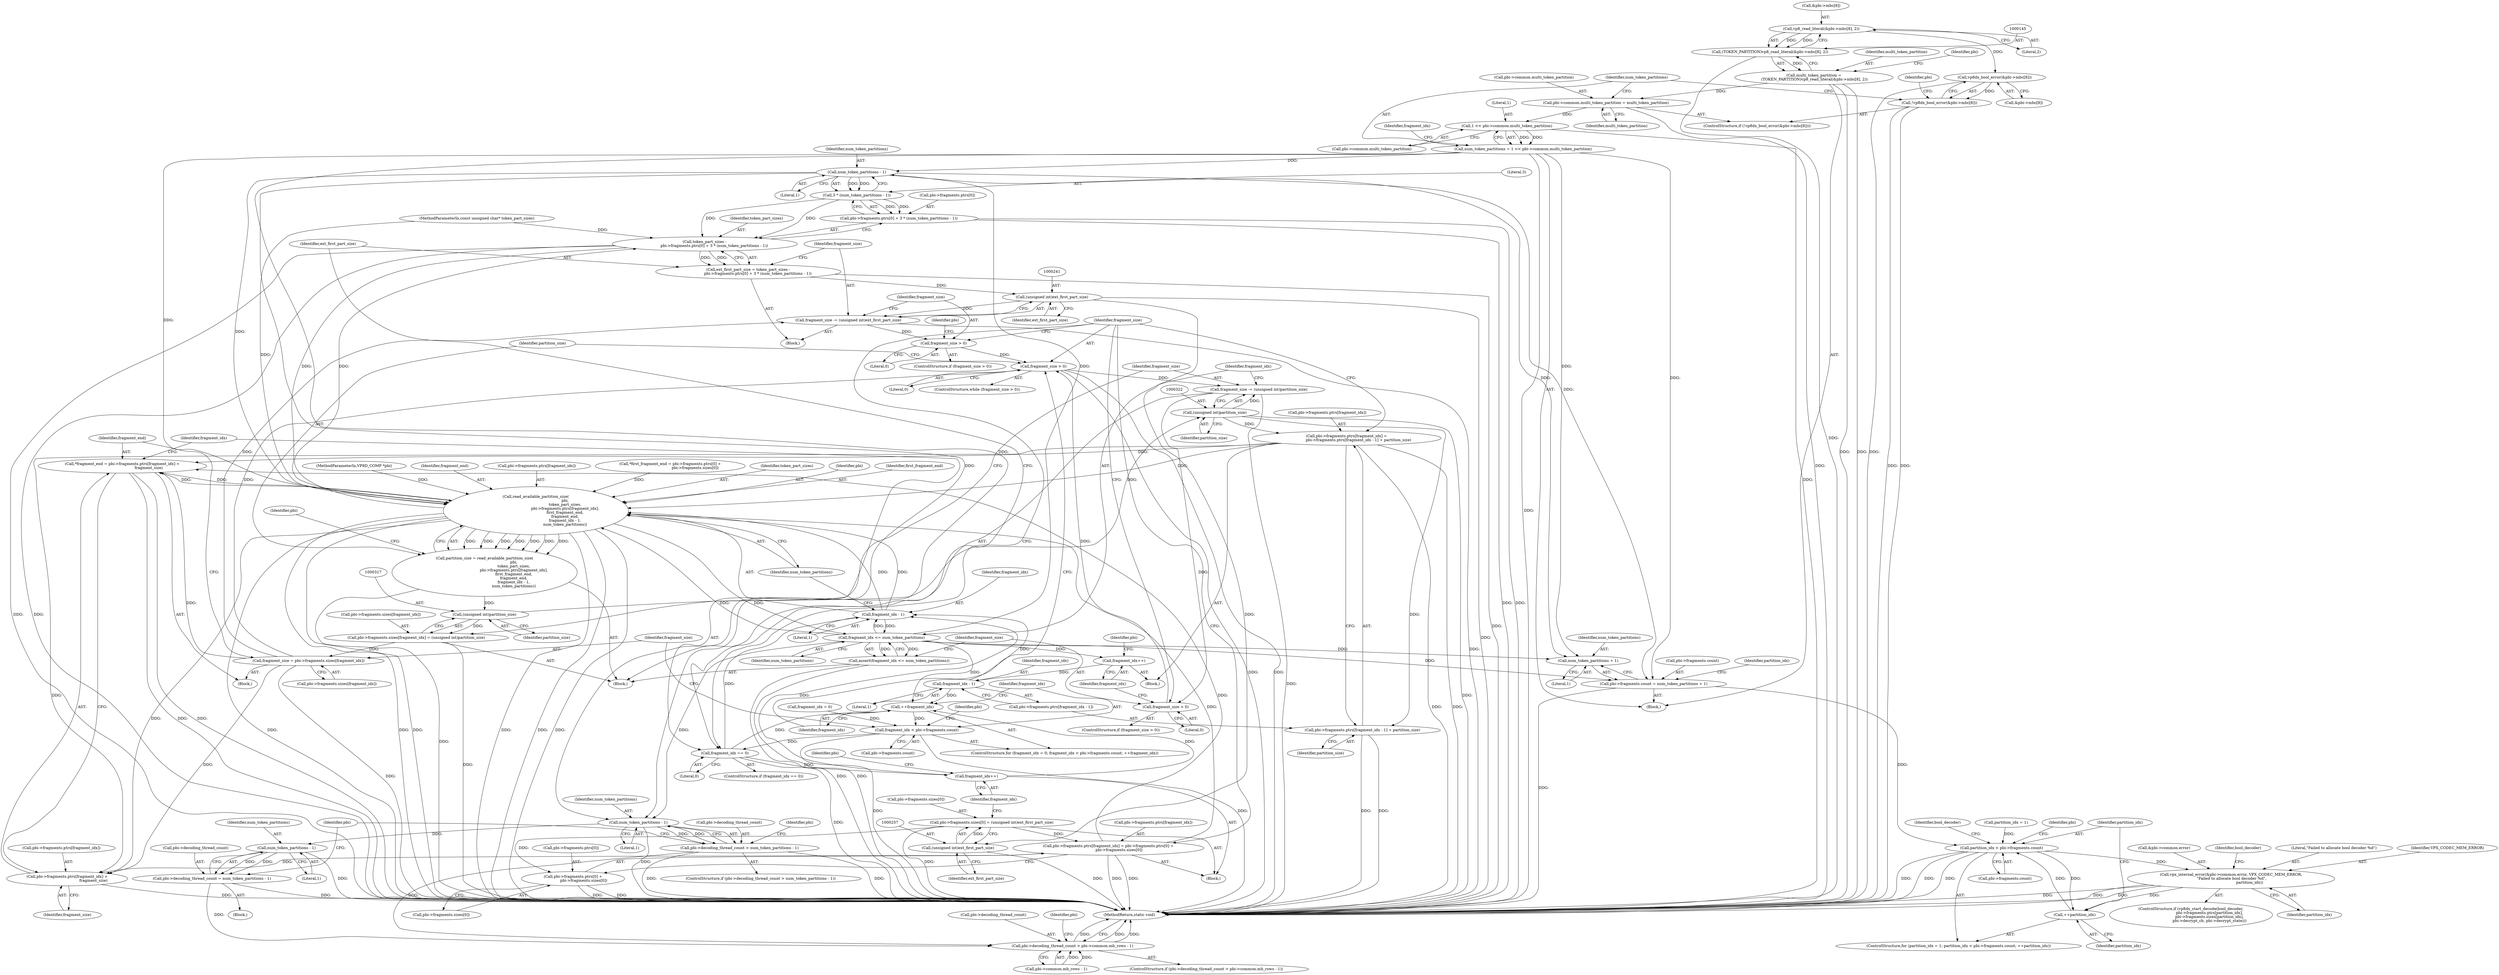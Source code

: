 digraph "0_Android_6886e8e0a9db2dbad723dc37a548233e004b33bc@API" {
"1000146" [label="(Call,vp8_read_literal(&pbi->mbc[8], 2))"];
"1000144" [label="(Call,(TOKEN_PARTITION)vp8_read_literal(&pbi->mbc[8], 2))"];
"1000142" [label="(Call,multi_token_partition =\n (TOKEN_PARTITION)vp8_read_literal(&pbi->mbc[8], 2))"];
"1000163" [label="(Call,pbi->common.multi_token_partition = multi_token_partition)"];
"1000172" [label="(Call,1 << pbi->common.multi_token_partition)"];
"1000170" [label="(Call,num_token_partitions = 1 << pbi->common.multi_token_partition)"];
"1000235" [label="(Call,num_token_partitions - 1)"];
"1000233" [label="(Call,3 * (num_token_partitions - 1))"];
"1000223" [label="(Call,token_part_sizes -\n                pbi->fragments.ptrs[0] + 3 * (num_token_partitions - 1))"];
"1000221" [label="(Call,ext_first_part_size = token_part_sizes -\n                pbi->fragments.ptrs[0] + 3 * (num_token_partitions - 1))"];
"1000240" [label="(Call,(unsigned int)ext_first_part_size)"];
"1000238" [label="(Call,fragment_size -= (unsigned int)ext_first_part_size)"];
"1000244" [label="(Call,fragment_size > 0)"];
"1000285" [label="(Call,fragment_size > 0)"];
"1000319" [label="(Call,fragment_size -= (unsigned int)partition_size)"];
"1000329" [label="(Call,fragment_size > 0)"];
"1000256" [label="(Call,(unsigned int)ext_first_part_size)"];
"1000248" [label="(Call,pbi->fragments.sizes[0] = (unsigned int)ext_first_part_size)"];
"1000261" [label="(Call,pbi->fragments.ptrs[fragment_idx] = pbi->fragments.ptrs[0] +\n                  pbi->fragments.sizes[0])"];
"1000204" [label="(Call,*fragment_end = pbi->fragments.ptrs[fragment_idx] +\n                                            fragment_size)"];
"1000292" [label="(Call,read_available_partition_size(\n                                                 pbi,\n                                                 token_part_sizes,\n                                                 pbi->fragments.ptrs[fragment_idx],\n                                                 first_fragment_end,\n                                                 fragment_end,\n                                                 fragment_idx - 1,\n                                                 num_token_partitions))"];
"1000206" [label="(Call,pbi->fragments.ptrs[fragment_idx] +\n                                            fragment_size)"];
"1000290" [label="(Call,partition_size = read_available_partition_size(\n                                                 pbi,\n                                                 token_part_sizes,\n                                                 pbi->fragments.ptrs[fragment_idx],\n                                                 first_fragment_end,\n                                                 fragment_end,\n                                                 fragment_idx - 1,\n                                                 num_token_partitions))"];
"1000316" [label="(Call,(unsigned int)partition_size)"];
"1000308" [label="(Call,pbi->fragments.sizes[fragment_idx] = (unsigned int)partition_size)"];
"1000194" [label="(Call,fragment_size = pbi->fragments.sizes[fragment_idx])"];
"1000321" [label="(Call,(unsigned int)partition_size)"];
"1000335" [label="(Call,pbi->fragments.ptrs[fragment_idx] =\n                    pbi->fragments.ptrs[fragment_idx - 1] + partition_size)"];
"1000343" [label="(Call,pbi->fragments.ptrs[fragment_idx - 1] + partition_size)"];
"1000325" [label="(Call,fragment_idx <= num_token_partitions)"];
"1000190" [label="(Call,++fragment_idx)"];
"1000183" [label="(Call,fragment_idx < pbi->fragments.count)"];
"1000216" [label="(Call,fragment_idx == 0)"];
"1000259" [label="(Call,fragment_idx++)"];
"1000304" [label="(Call,fragment_idx - 1)"];
"1000324" [label="(Call,assert(fragment_idx <= num_token_partitions))"];
"1000333" [label="(Call,fragment_idx++)"];
"1000350" [label="(Call,fragment_idx - 1)"];
"1000354" [label="(Call,pbi->fragments.count = num_token_partitions + 1)"];
"1000367" [label="(Call,partition_idx < pbi->fragments.count)"];
"1000374" [label="(Call,++partition_idx)"];
"1000400" [label="(Call,vpx_internal_error(&pbi->common.error, VPX_CODEC_MEM_ERROR,\n \"Failed to allocate bool decoder %d\",\n                               partition_idx))"];
"1000360" [label="(Call,num_token_partitions + 1)"];
"1000417" [label="(Call,num_token_partitions - 1)"];
"1000413" [label="(Call,pbi->decoding_thread_count > num_token_partitions - 1)"];
"1000429" [label="(Call,pbi->decoding_thread_count > pbi->common.mb_rows - 1)"];
"1000425" [label="(Call,num_token_partitions - 1)"];
"1000421" [label="(Call,pbi->decoding_thread_count = num_token_partitions - 1)"];
"1000269" [label="(Call,pbi->fragments.ptrs[0] +\n                  pbi->fragments.sizes[0])"];
"1000225" [label="(Call,pbi->fragments.ptrs[0] + 3 * (num_token_partitions - 1))"];
"1000156" [label="(Call,vp8dx_bool_error(&pbi->mbc[8]))"];
"1000155" [label="(Call,!vp8dx_bool_error(&pbi->mbc[8]))"];
"1000246" [label="(Literal,0)"];
"1000244" [label="(Call,fragment_size > 0)"];
"1000334" [label="(Identifier,fragment_idx)"];
"1000354" [label="(Call,pbi->fragments.count = num_token_partitions + 1)"];
"1000249" [label="(Call,pbi->fragments.sizes[0])"];
"1000195" [label="(Identifier,fragment_size)"];
"1000180" [label="(Call,fragment_idx = 0)"];
"1000142" [label="(Call,multi_token_partition =\n (TOKEN_PARTITION)vp8_read_literal(&pbi->mbc[8], 2))"];
"1000409" [label="(Identifier,partition_idx)"];
"1000363" [label="(ControlStructure,for (partition_idx = 1; partition_idx < pbi->fragments.count; ++partition_idx))"];
"1000452" [label="(MethodReturn,static void)"];
"1000153" [label="(Literal,2)"];
"1000330" [label="(Identifier,fragment_size)"];
"1000235" [label="(Call,num_token_partitions - 1)"];
"1000155" [label="(Call,!vp8dx_bool_error(&pbi->mbc[8]))"];
"1000258" [label="(Identifier,ext_first_part_size)"];
"1000422" [label="(Call,pbi->decoding_thread_count)"];
"1000411" [label="(Identifier,bool_decoder)"];
"1000192" [label="(Block,)"];
"1000239" [label="(Identifier,fragment_size)"];
"1000216" [label="(Call,fragment_idx == 0)"];
"1000351" [label="(Identifier,fragment_idx)"];
"1000169" [label="(Identifier,multi_token_partition)"];
"1000331" [label="(Literal,0)"];
"1000413" [label="(Call,pbi->decoding_thread_count > num_token_partitions - 1)"];
"1000379" [label="(Identifier,bool_decoder)"];
"1000364" [label="(Call,partition_idx = 1)"];
"1000427" [label="(Literal,1)"];
"1000368" [label="(Identifier,partition_idx)"];
"1000318" [label="(Identifier,partition_size)"];
"1000236" [label="(Identifier,num_token_partitions)"];
"1000328" [label="(ControlStructure,if (fragment_size > 0))"];
"1000217" [label="(Identifier,fragment_idx)"];
"1000277" [label="(Call,pbi->fragments.sizes[0])"];
"1000166" [label="(Identifier,pbi)"];
"1000181" [label="(Identifier,fragment_idx)"];
"1000335" [label="(Call,pbi->fragments.ptrs[fragment_idx] =\n                    pbi->fragments.ptrs[fragment_idx - 1] + partition_size)"];
"1000302" [label="(Identifier,first_fragment_end)"];
"1000194" [label="(Call,fragment_size = pbi->fragments.sizes[fragment_idx])"];
"1000350" [label="(Call,fragment_idx - 1)"];
"1000400" [label="(Call,vpx_internal_error(&pbi->common.error, VPX_CODEC_MEM_ERROR,\n \"Failed to allocate bool decoder %d\",\n                               partition_idx))"];
"1000226" [label="(Call,pbi->fragments.ptrs[0])"];
"1000320" [label="(Identifier,fragment_size)"];
"1000344" [label="(Call,pbi->fragments.ptrs[fragment_idx - 1])"];
"1000259" [label="(Call,fragment_idx++)"];
"1000183" [label="(Call,fragment_idx < pbi->fragments.count)"];
"1000156" [label="(Call,vp8dx_bool_error(&pbi->mbc[8]))"];
"1000417" [label="(Call,num_token_partitions - 1)"];
"1000242" [label="(Identifier,ext_first_part_size)"];
"1000108" [label="(MethodParameterIn,VP8D_COMP *pbi)"];
"1000163" [label="(Call,pbi->common.multi_token_partition = multi_token_partition)"];
"1000265" [label="(Identifier,pbi)"];
"1000408" [label="(Literal,\"Failed to allocate bool decoder %d\")"];
"1000375" [label="(Identifier,partition_idx)"];
"1000261" [label="(Call,pbi->fragments.ptrs[fragment_idx] = pbi->fragments.ptrs[0] +\n                  pbi->fragments.sizes[0])"];
"1000325" [label="(Call,fragment_idx <= num_token_partitions)"];
"1000312" [label="(Identifier,pbi)"];
"1000284" [label="(ControlStructure,while (fragment_size > 0))"];
"1000233" [label="(Call,3 * (num_token_partitions - 1))"];
"1000219" [label="(Block,)"];
"1000147" [label="(Call,&pbi->mbc[8])"];
"1000240" [label="(Call,(unsigned int)ext_first_part_size)"];
"1000185" [label="(Call,pbi->fragments.count)"];
"1000222" [label="(Identifier,ext_first_part_size)"];
"1000415" [label="(Identifier,pbi)"];
"1000260" [label="(Identifier,fragment_idx)"];
"1000252" [label="(Identifier,pbi)"];
"1000431" [label="(Identifier,pbi)"];
"1000305" [label="(Identifier,fragment_idx)"];
"1000207" [label="(Call,pbi->fragments.ptrs[fragment_idx])"];
"1000238" [label="(Call,fragment_size -= (unsigned int)ext_first_part_size)"];
"1000324" [label="(Call,assert(fragment_idx <= num_token_partitions))"];
"1000303" [label="(Identifier,fragment_end)"];
"1000214" [label="(Identifier,fragment_size)"];
"1000204" [label="(Call,*fragment_end = pbi->fragments.ptrs[fragment_idx] +\n                                            fragment_size)"];
"1000285" [label="(Call,fragment_size > 0)"];
"1000234" [label="(Literal,3)"];
"1000269" [label="(Call,pbi->fragments.ptrs[0] +\n                  pbi->fragments.sizes[0])"];
"1000191" [label="(Identifier,fragment_idx)"];
"1000295" [label="(Call,pbi->fragments.ptrs[fragment_idx])"];
"1000430" [label="(Call,pbi->decoding_thread_count)"];
"1000171" [label="(Identifier,num_token_partitions)"];
"1000256" [label="(Call,(unsigned int)ext_first_part_size)"];
"1000352" [label="(Literal,1)"];
"1000143" [label="(Identifier,multi_token_partition)"];
"1000262" [label="(Call,pbi->fragments.ptrs[fragment_idx])"];
"1000426" [label="(Identifier,num_token_partitions)"];
"1000327" [label="(Identifier,num_token_partitions)"];
"1000365" [label="(Identifier,partition_idx)"];
"1000336" [label="(Call,pbi->fragments.ptrs[fragment_idx])"];
"1000154" [label="(ControlStructure,if (!vp8dx_bool_error(&pbi->mbc[8])))"];
"1000362" [label="(Literal,1)"];
"1000237" [label="(Literal,1)"];
"1000323" [label="(Identifier,partition_size)"];
"1000110" [label="(Block,)"];
"1000353" [label="(Identifier,partition_size)"];
"1000443" [label="(Identifier,pbi)"];
"1000412" [label="(ControlStructure,if (pbi->decoding_thread_count > num_token_partitions - 1))"];
"1000173" [label="(Literal,1)"];
"1000170" [label="(Call,num_token_partitions = 1 << pbi->common.multi_token_partition)"];
"1000374" [label="(Call,++partition_idx)"];
"1000270" [label="(Call,pbi->fragments.ptrs[0])"];
"1000223" [label="(Call,token_part_sizes -\n                pbi->fragments.ptrs[0] + 3 * (num_token_partitions - 1))"];
"1000308" [label="(Call,pbi->fragments.sizes[fragment_idx] = (unsigned int)partition_size)"];
"1000421" [label="(Call,pbi->decoding_thread_count = num_token_partitions - 1)"];
"1000206" [label="(Call,pbi->fragments.ptrs[fragment_idx] +\n                                            fragment_size)"];
"1000164" [label="(Call,pbi->common.multi_token_partition)"];
"1000357" [label="(Identifier,pbi)"];
"1000309" [label="(Call,pbi->fragments.sizes[fragment_idx])"];
"1000287" [label="(Literal,0)"];
"1000425" [label="(Call,num_token_partitions - 1)"];
"1000339" [label="(Identifier,pbi)"];
"1000407" [label="(Identifier,VPX_CODEC_MEM_ERROR)"];
"1000367" [label="(Call,partition_idx < pbi->fragments.count)"];
"1000326" [label="(Identifier,fragment_idx)"];
"1000414" [label="(Call,pbi->decoding_thread_count)"];
"1000196" [label="(Call,pbi->fragments.sizes[fragment_idx])"];
"1000433" [label="(Call,pbi->common.mb_rows - 1)"];
"1000225" [label="(Call,pbi->fragments.ptrs[0] + 3 * (num_token_partitions - 1))"];
"1000304" [label="(Call,fragment_idx - 1)"];
"1000333" [label="(Call,fragment_idx++)"];
"1000329" [label="(Call,fragment_size > 0)"];
"1000248" [label="(Call,pbi->fragments.sizes[0] = (unsigned int)ext_first_part_size)"];
"1000360" [label="(Call,num_token_partitions + 1)"];
"1000307" [label="(Identifier,num_token_partitions)"];
"1000286" [label="(Identifier,fragment_size)"];
"1000146" [label="(Call,vp8_read_literal(&pbi->mbc[8], 2))"];
"1000243" [label="(ControlStructure,if (fragment_size > 0))"];
"1000291" [label="(Identifier,partition_size)"];
"1000361" [label="(Identifier,num_token_partitions)"];
"1000109" [label="(MethodParameterIn,const unsigned char* token_part_sizes)"];
"1000190" [label="(Call,++fragment_idx)"];
"1000428" [label="(ControlStructure,if (pbi->decoding_thread_count > pbi->common.mb_rows - 1))"];
"1000124" [label="(Call,*first_fragment_end = pbi->fragments.ptrs[0] +\n                                          pbi->fragments.sizes[0])"];
"1000144" [label="(Call,(TOKEN_PARTITION)vp8_read_literal(&pbi->mbc[8], 2))"];
"1000369" [label="(Call,pbi->fragments.count)"];
"1000157" [label="(Call,&pbi->mbc[8])"];
"1000321" [label="(Call,(unsigned int)partition_size)"];
"1000294" [label="(Identifier,token_part_sizes)"];
"1000316" [label="(Call,(unsigned int)partition_size)"];
"1000319" [label="(Call,fragment_size -= (unsigned int)partition_size)"];
"1000332" [label="(Block,)"];
"1000160" [label="(Identifier,pbi)"];
"1000174" [label="(Call,pbi->common.multi_token_partition)"];
"1000355" [label="(Call,pbi->fragments.count)"];
"1000377" [label="(ControlStructure,if (vp8dx_start_decode(bool_decoder,\n                               pbi->fragments.ptrs[partition_idx],\n                               pbi->fragments.sizes[partition_idx],\n                               pbi->decrypt_cb, pbi->decrypt_state)))"];
"1000290" [label="(Call,partition_size = read_available_partition_size(\n                                                 pbi,\n                                                 token_part_sizes,\n                                                 pbi->fragments.ptrs[fragment_idx],\n                                                 first_fragment_end,\n                                                 fragment_end,\n                                                 fragment_idx - 1,\n                                                 num_token_partitions))"];
"1000221" [label="(Call,ext_first_part_size = token_part_sizes -\n                pbi->fragments.ptrs[0] + 3 * (num_token_partitions - 1))"];
"1000401" [label="(Call,&pbi->common.error)"];
"1000184" [label="(Identifier,fragment_idx)"];
"1000429" [label="(Call,pbi->decoding_thread_count > pbi->common.mb_rows - 1)"];
"1000423" [label="(Identifier,pbi)"];
"1000292" [label="(Call,read_available_partition_size(\n                                                 pbi,\n                                                 token_part_sizes,\n                                                 pbi->fragments.ptrs[fragment_idx],\n                                                 first_fragment_end,\n                                                 fragment_end,\n                                                 fragment_idx - 1,\n                                                 num_token_partitions))"];
"1000306" [label="(Literal,1)"];
"1000420" [label="(Block,)"];
"1000247" [label="(Block,)"];
"1000419" [label="(Literal,1)"];
"1000224" [label="(Identifier,token_part_sizes)"];
"1000288" [label="(Block,)"];
"1000245" [label="(Identifier,fragment_size)"];
"1000343" [label="(Call,pbi->fragments.ptrs[fragment_idx - 1] + partition_size)"];
"1000218" [label="(Literal,0)"];
"1000179" [label="(ControlStructure,for (fragment_idx = 0; fragment_idx < pbi->fragments.count; ++fragment_idx))"];
"1000205" [label="(Identifier,fragment_end)"];
"1000418" [label="(Identifier,num_token_partitions)"];
"1000172" [label="(Call,1 << pbi->common.multi_token_partition)"];
"1000293" [label="(Identifier,pbi)"];
"1000215" [label="(ControlStructure,if (fragment_idx == 0))"];
"1000146" -> "1000144"  [label="AST: "];
"1000146" -> "1000153"  [label="CFG: "];
"1000147" -> "1000146"  [label="AST: "];
"1000153" -> "1000146"  [label="AST: "];
"1000144" -> "1000146"  [label="CFG: "];
"1000146" -> "1000144"  [label="DDG: "];
"1000146" -> "1000144"  [label="DDG: "];
"1000146" -> "1000156"  [label="DDG: "];
"1000144" -> "1000142"  [label="AST: "];
"1000145" -> "1000144"  [label="AST: "];
"1000142" -> "1000144"  [label="CFG: "];
"1000144" -> "1000452"  [label="DDG: "];
"1000144" -> "1000142"  [label="DDG: "];
"1000142" -> "1000110"  [label="AST: "];
"1000143" -> "1000142"  [label="AST: "];
"1000160" -> "1000142"  [label="CFG: "];
"1000142" -> "1000452"  [label="DDG: "];
"1000142" -> "1000452"  [label="DDG: "];
"1000142" -> "1000163"  [label="DDG: "];
"1000163" -> "1000154"  [label="AST: "];
"1000163" -> "1000169"  [label="CFG: "];
"1000164" -> "1000163"  [label="AST: "];
"1000169" -> "1000163"  [label="AST: "];
"1000171" -> "1000163"  [label="CFG: "];
"1000163" -> "1000452"  [label="DDG: "];
"1000163" -> "1000172"  [label="DDG: "];
"1000172" -> "1000170"  [label="AST: "];
"1000172" -> "1000174"  [label="CFG: "];
"1000173" -> "1000172"  [label="AST: "];
"1000174" -> "1000172"  [label="AST: "];
"1000170" -> "1000172"  [label="CFG: "];
"1000172" -> "1000452"  [label="DDG: "];
"1000172" -> "1000170"  [label="DDG: "];
"1000172" -> "1000170"  [label="DDG: "];
"1000170" -> "1000110"  [label="AST: "];
"1000171" -> "1000170"  [label="AST: "];
"1000181" -> "1000170"  [label="CFG: "];
"1000170" -> "1000452"  [label="DDG: "];
"1000170" -> "1000235"  [label="DDG: "];
"1000170" -> "1000292"  [label="DDG: "];
"1000170" -> "1000354"  [label="DDG: "];
"1000170" -> "1000360"  [label="DDG: "];
"1000170" -> "1000417"  [label="DDG: "];
"1000235" -> "1000233"  [label="AST: "];
"1000235" -> "1000237"  [label="CFG: "];
"1000236" -> "1000235"  [label="AST: "];
"1000237" -> "1000235"  [label="AST: "];
"1000233" -> "1000235"  [label="CFG: "];
"1000235" -> "1000233"  [label="DDG: "];
"1000235" -> "1000233"  [label="DDG: "];
"1000325" -> "1000235"  [label="DDG: "];
"1000235" -> "1000292"  [label="DDG: "];
"1000235" -> "1000354"  [label="DDG: "];
"1000235" -> "1000360"  [label="DDG: "];
"1000235" -> "1000417"  [label="DDG: "];
"1000233" -> "1000225"  [label="AST: "];
"1000234" -> "1000233"  [label="AST: "];
"1000225" -> "1000233"  [label="CFG: "];
"1000233" -> "1000223"  [label="DDG: "];
"1000233" -> "1000223"  [label="DDG: "];
"1000233" -> "1000225"  [label="DDG: "];
"1000233" -> "1000225"  [label="DDG: "];
"1000223" -> "1000221"  [label="AST: "];
"1000223" -> "1000225"  [label="CFG: "];
"1000224" -> "1000223"  [label="AST: "];
"1000225" -> "1000223"  [label="AST: "];
"1000221" -> "1000223"  [label="CFG: "];
"1000223" -> "1000452"  [label="DDG: "];
"1000223" -> "1000452"  [label="DDG: "];
"1000223" -> "1000221"  [label="DDG: "];
"1000223" -> "1000221"  [label="DDG: "];
"1000292" -> "1000223"  [label="DDG: "];
"1000109" -> "1000223"  [label="DDG: "];
"1000223" -> "1000292"  [label="DDG: "];
"1000221" -> "1000219"  [label="AST: "];
"1000222" -> "1000221"  [label="AST: "];
"1000239" -> "1000221"  [label="CFG: "];
"1000221" -> "1000452"  [label="DDG: "];
"1000221" -> "1000240"  [label="DDG: "];
"1000240" -> "1000238"  [label="AST: "];
"1000240" -> "1000242"  [label="CFG: "];
"1000241" -> "1000240"  [label="AST: "];
"1000242" -> "1000240"  [label="AST: "];
"1000238" -> "1000240"  [label="CFG: "];
"1000240" -> "1000452"  [label="DDG: "];
"1000240" -> "1000238"  [label="DDG: "];
"1000240" -> "1000256"  [label="DDG: "];
"1000238" -> "1000219"  [label="AST: "];
"1000239" -> "1000238"  [label="AST: "];
"1000245" -> "1000238"  [label="CFG: "];
"1000238" -> "1000452"  [label="DDG: "];
"1000194" -> "1000238"  [label="DDG: "];
"1000238" -> "1000244"  [label="DDG: "];
"1000244" -> "1000243"  [label="AST: "];
"1000244" -> "1000246"  [label="CFG: "];
"1000245" -> "1000244"  [label="AST: "];
"1000246" -> "1000244"  [label="AST: "];
"1000252" -> "1000244"  [label="CFG: "];
"1000286" -> "1000244"  [label="CFG: "];
"1000244" -> "1000285"  [label="DDG: "];
"1000285" -> "1000284"  [label="AST: "];
"1000285" -> "1000287"  [label="CFG: "];
"1000286" -> "1000285"  [label="AST: "];
"1000287" -> "1000285"  [label="AST: "];
"1000291" -> "1000285"  [label="CFG: "];
"1000191" -> "1000285"  [label="CFG: "];
"1000285" -> "1000452"  [label="DDG: "];
"1000285" -> "1000452"  [label="DDG: "];
"1000329" -> "1000285"  [label="DDG: "];
"1000194" -> "1000285"  [label="DDG: "];
"1000285" -> "1000319"  [label="DDG: "];
"1000319" -> "1000288"  [label="AST: "];
"1000319" -> "1000321"  [label="CFG: "];
"1000320" -> "1000319"  [label="AST: "];
"1000321" -> "1000319"  [label="AST: "];
"1000326" -> "1000319"  [label="CFG: "];
"1000319" -> "1000452"  [label="DDG: "];
"1000321" -> "1000319"  [label="DDG: "];
"1000319" -> "1000329"  [label="DDG: "];
"1000329" -> "1000328"  [label="AST: "];
"1000329" -> "1000331"  [label="CFG: "];
"1000330" -> "1000329"  [label="AST: "];
"1000331" -> "1000329"  [label="AST: "];
"1000286" -> "1000329"  [label="CFG: "];
"1000334" -> "1000329"  [label="CFG: "];
"1000256" -> "1000248"  [label="AST: "];
"1000256" -> "1000258"  [label="CFG: "];
"1000257" -> "1000256"  [label="AST: "];
"1000258" -> "1000256"  [label="AST: "];
"1000248" -> "1000256"  [label="CFG: "];
"1000256" -> "1000452"  [label="DDG: "];
"1000256" -> "1000248"  [label="DDG: "];
"1000248" -> "1000247"  [label="AST: "];
"1000249" -> "1000248"  [label="AST: "];
"1000260" -> "1000248"  [label="CFG: "];
"1000248" -> "1000452"  [label="DDG: "];
"1000248" -> "1000261"  [label="DDG: "];
"1000248" -> "1000269"  [label="DDG: "];
"1000261" -> "1000247"  [label="AST: "];
"1000261" -> "1000269"  [label="CFG: "];
"1000262" -> "1000261"  [label="AST: "];
"1000269" -> "1000261"  [label="AST: "];
"1000286" -> "1000261"  [label="CFG: "];
"1000261" -> "1000452"  [label="DDG: "];
"1000261" -> "1000452"  [label="DDG: "];
"1000261" -> "1000204"  [label="DDG: "];
"1000261" -> "1000206"  [label="DDG: "];
"1000261" -> "1000292"  [label="DDG: "];
"1000204" -> "1000192"  [label="AST: "];
"1000204" -> "1000206"  [label="CFG: "];
"1000205" -> "1000204"  [label="AST: "];
"1000206" -> "1000204"  [label="AST: "];
"1000217" -> "1000204"  [label="CFG: "];
"1000204" -> "1000452"  [label="DDG: "];
"1000204" -> "1000452"  [label="DDG: "];
"1000335" -> "1000204"  [label="DDG: "];
"1000292" -> "1000204"  [label="DDG: "];
"1000194" -> "1000204"  [label="DDG: "];
"1000204" -> "1000292"  [label="DDG: "];
"1000292" -> "1000290"  [label="AST: "];
"1000292" -> "1000307"  [label="CFG: "];
"1000293" -> "1000292"  [label="AST: "];
"1000294" -> "1000292"  [label="AST: "];
"1000295" -> "1000292"  [label="AST: "];
"1000302" -> "1000292"  [label="AST: "];
"1000303" -> "1000292"  [label="AST: "];
"1000304" -> "1000292"  [label="AST: "];
"1000307" -> "1000292"  [label="AST: "];
"1000290" -> "1000292"  [label="CFG: "];
"1000292" -> "1000452"  [label="DDG: "];
"1000292" -> "1000452"  [label="DDG: "];
"1000292" -> "1000452"  [label="DDG: "];
"1000292" -> "1000452"  [label="DDG: "];
"1000292" -> "1000452"  [label="DDG: "];
"1000292" -> "1000452"  [label="DDG: "];
"1000292" -> "1000206"  [label="DDG: "];
"1000292" -> "1000290"  [label="DDG: "];
"1000292" -> "1000290"  [label="DDG: "];
"1000292" -> "1000290"  [label="DDG: "];
"1000292" -> "1000290"  [label="DDG: "];
"1000292" -> "1000290"  [label="DDG: "];
"1000292" -> "1000290"  [label="DDG: "];
"1000292" -> "1000290"  [label="DDG: "];
"1000108" -> "1000292"  [label="DDG: "];
"1000109" -> "1000292"  [label="DDG: "];
"1000335" -> "1000292"  [label="DDG: "];
"1000124" -> "1000292"  [label="DDG: "];
"1000304" -> "1000292"  [label="DDG: "];
"1000304" -> "1000292"  [label="DDG: "];
"1000325" -> "1000292"  [label="DDG: "];
"1000292" -> "1000325"  [label="DDG: "];
"1000206" -> "1000214"  [label="CFG: "];
"1000207" -> "1000206"  [label="AST: "];
"1000214" -> "1000206"  [label="AST: "];
"1000206" -> "1000452"  [label="DDG: "];
"1000335" -> "1000206"  [label="DDG: "];
"1000194" -> "1000206"  [label="DDG: "];
"1000290" -> "1000288"  [label="AST: "];
"1000291" -> "1000290"  [label="AST: "];
"1000312" -> "1000290"  [label="CFG: "];
"1000290" -> "1000452"  [label="DDG: "];
"1000290" -> "1000316"  [label="DDG: "];
"1000316" -> "1000308"  [label="AST: "];
"1000316" -> "1000318"  [label="CFG: "];
"1000317" -> "1000316"  [label="AST: "];
"1000318" -> "1000316"  [label="AST: "];
"1000308" -> "1000316"  [label="CFG: "];
"1000316" -> "1000308"  [label="DDG: "];
"1000316" -> "1000321"  [label="DDG: "];
"1000308" -> "1000288"  [label="AST: "];
"1000309" -> "1000308"  [label="AST: "];
"1000320" -> "1000308"  [label="CFG: "];
"1000308" -> "1000452"  [label="DDG: "];
"1000308" -> "1000194"  [label="DDG: "];
"1000194" -> "1000192"  [label="AST: "];
"1000194" -> "1000196"  [label="CFG: "];
"1000195" -> "1000194"  [label="AST: "];
"1000196" -> "1000194"  [label="AST: "];
"1000205" -> "1000194"  [label="CFG: "];
"1000194" -> "1000452"  [label="DDG: "];
"1000321" -> "1000323"  [label="CFG: "];
"1000322" -> "1000321"  [label="AST: "];
"1000323" -> "1000321"  [label="AST: "];
"1000321" -> "1000452"  [label="DDG: "];
"1000321" -> "1000335"  [label="DDG: "];
"1000321" -> "1000343"  [label="DDG: "];
"1000335" -> "1000332"  [label="AST: "];
"1000335" -> "1000343"  [label="CFG: "];
"1000336" -> "1000335"  [label="AST: "];
"1000343" -> "1000335"  [label="AST: "];
"1000286" -> "1000335"  [label="CFG: "];
"1000335" -> "1000452"  [label="DDG: "];
"1000335" -> "1000452"  [label="DDG: "];
"1000343" -> "1000353"  [label="CFG: "];
"1000344" -> "1000343"  [label="AST: "];
"1000353" -> "1000343"  [label="AST: "];
"1000343" -> "1000452"  [label="DDG: "];
"1000343" -> "1000452"  [label="DDG: "];
"1000325" -> "1000324"  [label="AST: "];
"1000325" -> "1000327"  [label="CFG: "];
"1000326" -> "1000325"  [label="AST: "];
"1000327" -> "1000325"  [label="AST: "];
"1000324" -> "1000325"  [label="CFG: "];
"1000325" -> "1000190"  [label="DDG: "];
"1000325" -> "1000304"  [label="DDG: "];
"1000325" -> "1000324"  [label="DDG: "];
"1000325" -> "1000324"  [label="DDG: "];
"1000304" -> "1000325"  [label="DDG: "];
"1000325" -> "1000333"  [label="DDG: "];
"1000325" -> "1000354"  [label="DDG: "];
"1000325" -> "1000360"  [label="DDG: "];
"1000325" -> "1000417"  [label="DDG: "];
"1000190" -> "1000179"  [label="AST: "];
"1000190" -> "1000191"  [label="CFG: "];
"1000191" -> "1000190"  [label="AST: "];
"1000184" -> "1000190"  [label="CFG: "];
"1000190" -> "1000183"  [label="DDG: "];
"1000259" -> "1000190"  [label="DDG: "];
"1000350" -> "1000190"  [label="DDG: "];
"1000216" -> "1000190"  [label="DDG: "];
"1000183" -> "1000179"  [label="AST: "];
"1000183" -> "1000185"  [label="CFG: "];
"1000184" -> "1000183"  [label="AST: "];
"1000185" -> "1000183"  [label="AST: "];
"1000195" -> "1000183"  [label="CFG: "];
"1000357" -> "1000183"  [label="CFG: "];
"1000183" -> "1000452"  [label="DDG: "];
"1000183" -> "1000452"  [label="DDG: "];
"1000180" -> "1000183"  [label="DDG: "];
"1000183" -> "1000216"  [label="DDG: "];
"1000216" -> "1000215"  [label="AST: "];
"1000216" -> "1000218"  [label="CFG: "];
"1000217" -> "1000216"  [label="AST: "];
"1000218" -> "1000216"  [label="AST: "];
"1000222" -> "1000216"  [label="CFG: "];
"1000286" -> "1000216"  [label="CFG: "];
"1000216" -> "1000452"  [label="DDG: "];
"1000216" -> "1000259"  [label="DDG: "];
"1000216" -> "1000304"  [label="DDG: "];
"1000259" -> "1000247"  [label="AST: "];
"1000259" -> "1000260"  [label="CFG: "];
"1000260" -> "1000259"  [label="AST: "];
"1000265" -> "1000259"  [label="CFG: "];
"1000259" -> "1000304"  [label="DDG: "];
"1000304" -> "1000306"  [label="CFG: "];
"1000305" -> "1000304"  [label="AST: "];
"1000306" -> "1000304"  [label="AST: "];
"1000307" -> "1000304"  [label="CFG: "];
"1000350" -> "1000304"  [label="DDG: "];
"1000324" -> "1000288"  [label="AST: "];
"1000330" -> "1000324"  [label="CFG: "];
"1000324" -> "1000452"  [label="DDG: "];
"1000324" -> "1000452"  [label="DDG: "];
"1000333" -> "1000332"  [label="AST: "];
"1000333" -> "1000334"  [label="CFG: "];
"1000334" -> "1000333"  [label="AST: "];
"1000339" -> "1000333"  [label="CFG: "];
"1000333" -> "1000350"  [label="DDG: "];
"1000350" -> "1000344"  [label="AST: "];
"1000350" -> "1000352"  [label="CFG: "];
"1000351" -> "1000350"  [label="AST: "];
"1000352" -> "1000350"  [label="AST: "];
"1000344" -> "1000350"  [label="CFG: "];
"1000354" -> "1000110"  [label="AST: "];
"1000354" -> "1000360"  [label="CFG: "];
"1000355" -> "1000354"  [label="AST: "];
"1000360" -> "1000354"  [label="AST: "];
"1000365" -> "1000354"  [label="CFG: "];
"1000354" -> "1000452"  [label="DDG: "];
"1000354" -> "1000367"  [label="DDG: "];
"1000367" -> "1000363"  [label="AST: "];
"1000367" -> "1000369"  [label="CFG: "];
"1000368" -> "1000367"  [label="AST: "];
"1000369" -> "1000367"  [label="AST: "];
"1000379" -> "1000367"  [label="CFG: "];
"1000415" -> "1000367"  [label="CFG: "];
"1000367" -> "1000452"  [label="DDG: "];
"1000367" -> "1000452"  [label="DDG: "];
"1000367" -> "1000452"  [label="DDG: "];
"1000364" -> "1000367"  [label="DDG: "];
"1000374" -> "1000367"  [label="DDG: "];
"1000367" -> "1000374"  [label="DDG: "];
"1000367" -> "1000400"  [label="DDG: "];
"1000374" -> "1000363"  [label="AST: "];
"1000374" -> "1000375"  [label="CFG: "];
"1000375" -> "1000374"  [label="AST: "];
"1000368" -> "1000374"  [label="CFG: "];
"1000400" -> "1000374"  [label="DDG: "];
"1000400" -> "1000377"  [label="AST: "];
"1000400" -> "1000409"  [label="CFG: "];
"1000401" -> "1000400"  [label="AST: "];
"1000407" -> "1000400"  [label="AST: "];
"1000408" -> "1000400"  [label="AST: "];
"1000409" -> "1000400"  [label="AST: "];
"1000411" -> "1000400"  [label="CFG: "];
"1000400" -> "1000452"  [label="DDG: "];
"1000400" -> "1000452"  [label="DDG: "];
"1000400" -> "1000452"  [label="DDG: "];
"1000360" -> "1000362"  [label="CFG: "];
"1000361" -> "1000360"  [label="AST: "];
"1000362" -> "1000360"  [label="AST: "];
"1000417" -> "1000413"  [label="AST: "];
"1000417" -> "1000419"  [label="CFG: "];
"1000418" -> "1000417"  [label="AST: "];
"1000419" -> "1000417"  [label="AST: "];
"1000413" -> "1000417"  [label="CFG: "];
"1000417" -> "1000452"  [label="DDG: "];
"1000417" -> "1000413"  [label="DDG: "];
"1000417" -> "1000413"  [label="DDG: "];
"1000417" -> "1000425"  [label="DDG: "];
"1000413" -> "1000412"  [label="AST: "];
"1000414" -> "1000413"  [label="AST: "];
"1000423" -> "1000413"  [label="CFG: "];
"1000431" -> "1000413"  [label="CFG: "];
"1000413" -> "1000452"  [label="DDG: "];
"1000413" -> "1000452"  [label="DDG: "];
"1000413" -> "1000429"  [label="DDG: "];
"1000429" -> "1000428"  [label="AST: "];
"1000429" -> "1000433"  [label="CFG: "];
"1000430" -> "1000429"  [label="AST: "];
"1000433" -> "1000429"  [label="AST: "];
"1000443" -> "1000429"  [label="CFG: "];
"1000452" -> "1000429"  [label="CFG: "];
"1000429" -> "1000452"  [label="DDG: "];
"1000429" -> "1000452"  [label="DDG: "];
"1000429" -> "1000452"  [label="DDG: "];
"1000421" -> "1000429"  [label="DDG: "];
"1000433" -> "1000429"  [label="DDG: "];
"1000433" -> "1000429"  [label="DDG: "];
"1000425" -> "1000421"  [label="AST: "];
"1000425" -> "1000427"  [label="CFG: "];
"1000426" -> "1000425"  [label="AST: "];
"1000427" -> "1000425"  [label="AST: "];
"1000421" -> "1000425"  [label="CFG: "];
"1000425" -> "1000452"  [label="DDG: "];
"1000425" -> "1000421"  [label="DDG: "];
"1000425" -> "1000421"  [label="DDG: "];
"1000421" -> "1000420"  [label="AST: "];
"1000422" -> "1000421"  [label="AST: "];
"1000431" -> "1000421"  [label="CFG: "];
"1000421" -> "1000452"  [label="DDG: "];
"1000269" -> "1000277"  [label="CFG: "];
"1000270" -> "1000269"  [label="AST: "];
"1000277" -> "1000269"  [label="AST: "];
"1000269" -> "1000452"  [label="DDG: "];
"1000269" -> "1000452"  [label="DDG: "];
"1000226" -> "1000225"  [label="AST: "];
"1000225" -> "1000452"  [label="DDG: "];
"1000225" -> "1000452"  [label="DDG: "];
"1000156" -> "1000155"  [label="AST: "];
"1000156" -> "1000157"  [label="CFG: "];
"1000157" -> "1000156"  [label="AST: "];
"1000155" -> "1000156"  [label="CFG: "];
"1000156" -> "1000452"  [label="DDG: "];
"1000156" -> "1000155"  [label="DDG: "];
"1000155" -> "1000154"  [label="AST: "];
"1000166" -> "1000155"  [label="CFG: "];
"1000171" -> "1000155"  [label="CFG: "];
"1000155" -> "1000452"  [label="DDG: "];
"1000155" -> "1000452"  [label="DDG: "];
}
